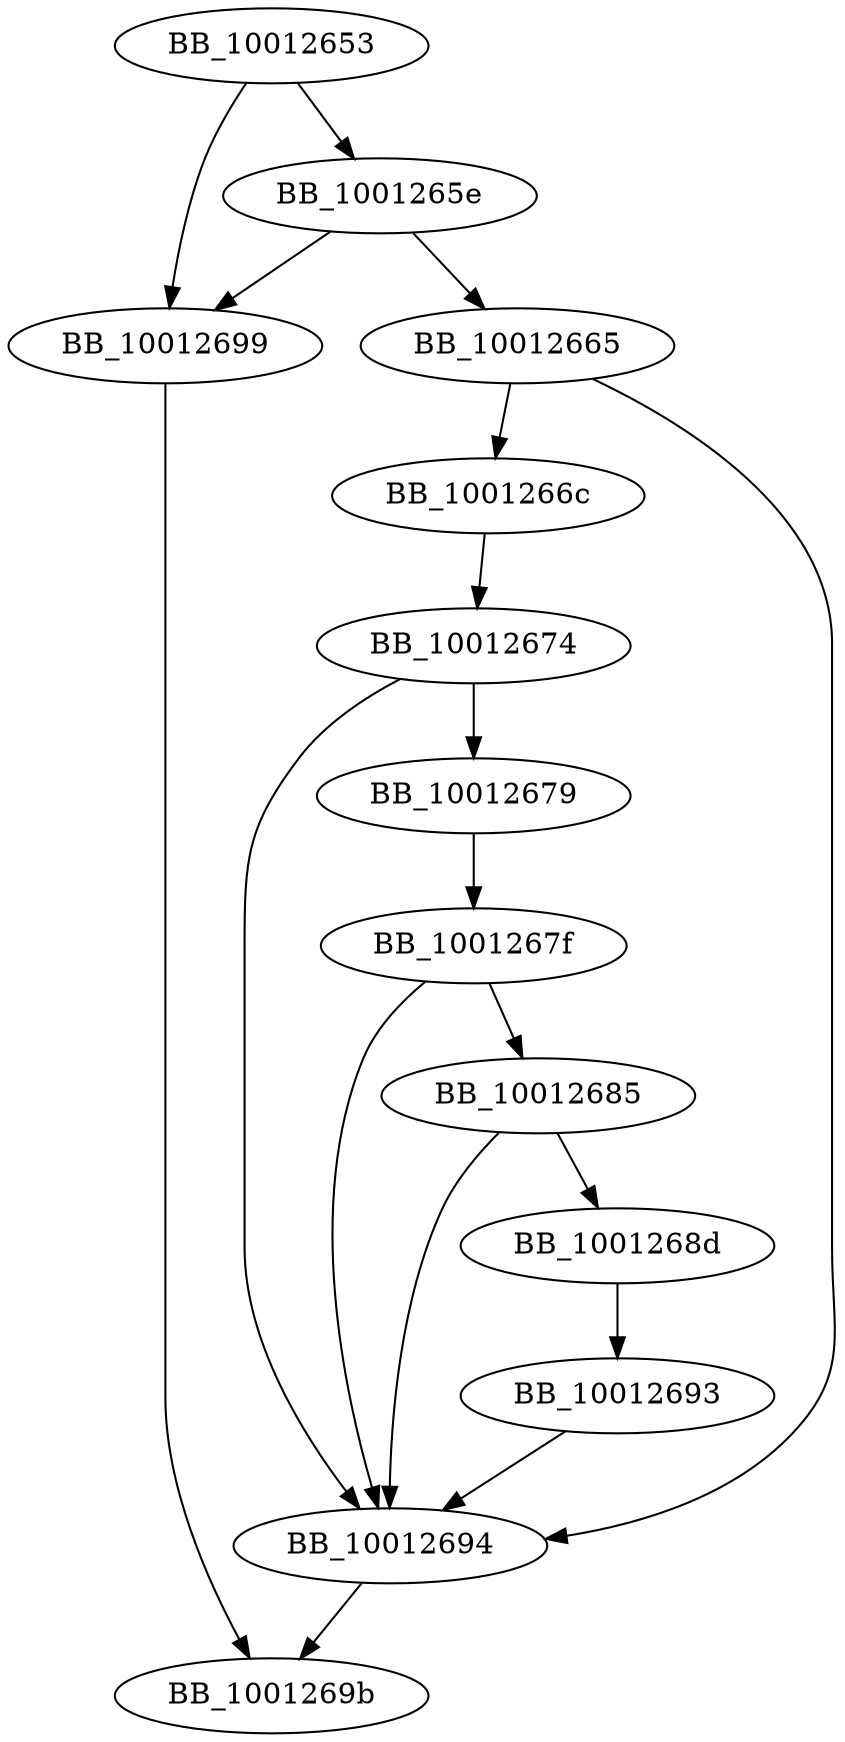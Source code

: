 DiGraph __updatetlocinfoEx_nolock{
BB_10012653->BB_1001265e
BB_10012653->BB_10012699
BB_1001265e->BB_10012665
BB_1001265e->BB_10012699
BB_10012665->BB_1001266c
BB_10012665->BB_10012694
BB_1001266c->BB_10012674
BB_10012674->BB_10012679
BB_10012674->BB_10012694
BB_10012679->BB_1001267f
BB_1001267f->BB_10012685
BB_1001267f->BB_10012694
BB_10012685->BB_1001268d
BB_10012685->BB_10012694
BB_1001268d->BB_10012693
BB_10012693->BB_10012694
BB_10012694->BB_1001269b
BB_10012699->BB_1001269b
}
